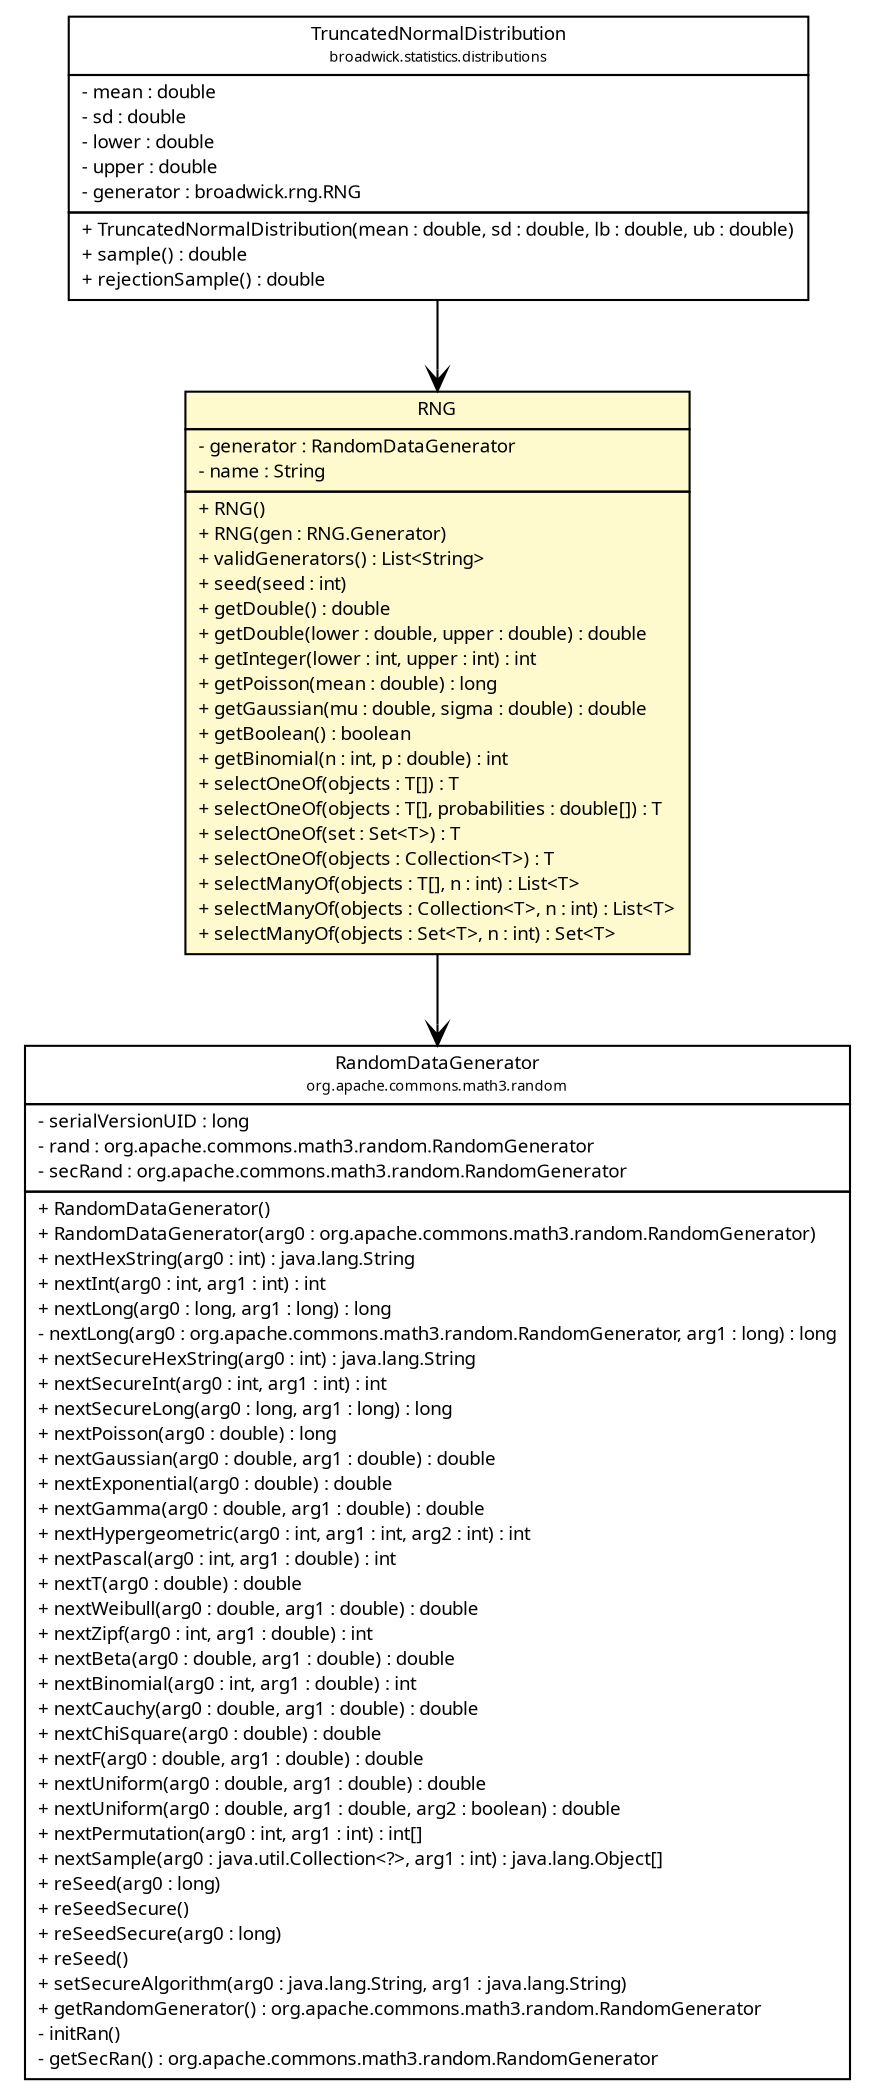 #!/usr/local/bin/dot
#
# Class diagram 
# Generated by UMLGraph version R5_6 (http://www.umlgraph.org/)
#

digraph G {
	edge [fontname="Trebuchet MS",fontsize=10,labelfontname="Trebuchet MS",labelfontsize=10];
	node [fontname="Trebuchet MS",fontsize=10,shape=plaintext];
	nodesep=0.25;
	ranksep=0.5;
	// broadwick.rng.RNG
	c22811 [label=<<table title="broadwick.rng.RNG" border="0" cellborder="1" cellspacing="0" cellpadding="2" port="p" bgcolor="lemonChiffon" href="./RNG.html">
		<tr><td><table border="0" cellspacing="0" cellpadding="1">
<tr><td align="center" balign="center"><font face="Trebuchet MS"> RNG </font></td></tr>
		</table></td></tr>
		<tr><td><table border="0" cellspacing="0" cellpadding="1">
<tr><td align="left" balign="left"> - generator : RandomDataGenerator </td></tr>
<tr><td align="left" balign="left"> - name : String </td></tr>
		</table></td></tr>
		<tr><td><table border="0" cellspacing="0" cellpadding="1">
<tr><td align="left" balign="left"> + RNG() </td></tr>
<tr><td align="left" balign="left"> + RNG(gen : RNG.Generator) </td></tr>
<tr><td align="left" balign="left"> + validGenerators() : List&lt;String&gt; </td></tr>
<tr><td align="left" balign="left"> + seed(seed : int) </td></tr>
<tr><td align="left" balign="left"> + getDouble() : double </td></tr>
<tr><td align="left" balign="left"> + getDouble(lower : double, upper : double) : double </td></tr>
<tr><td align="left" balign="left"> + getInteger(lower : int, upper : int) : int </td></tr>
<tr><td align="left" balign="left"> + getPoisson(mean : double) : long </td></tr>
<tr><td align="left" balign="left"> + getGaussian(mu : double, sigma : double) : double </td></tr>
<tr><td align="left" balign="left"> + getBoolean() : boolean </td></tr>
<tr><td align="left" balign="left"> + getBinomial(n : int, p : double) : int </td></tr>
<tr><td align="left" balign="left"> + selectOneOf(objects : T[]) : T </td></tr>
<tr><td align="left" balign="left"> + selectOneOf(objects : T[], probabilities : double[]) : T </td></tr>
<tr><td align="left" balign="left"> + selectOneOf(set : Set&lt;T&gt;) : T </td></tr>
<tr><td align="left" balign="left"> + selectOneOf(objects : Collection&lt;T&gt;) : T </td></tr>
<tr><td align="left" balign="left"> + selectManyOf(objects : T[], n : int) : List&lt;T&gt; </td></tr>
<tr><td align="left" balign="left"> + selectManyOf(objects : Collection&lt;T&gt;, n : int) : List&lt;T&gt; </td></tr>
<tr><td align="left" balign="left"> + selectManyOf(objects : Set&lt;T&gt;, n : int) : Set&lt;T&gt; </td></tr>
		</table></td></tr>
		</table>>, URL="./RNG.html", fontname="Trebuchet MS", fontcolor="black", fontsize=9.0];
	// broadwick.statistics.distributions.TruncatedNormalDistribution
	c22813 [label=<<table title="broadwick.statistics.distributions.TruncatedNormalDistribution" border="0" cellborder="1" cellspacing="0" cellpadding="2" port="p" href="../statistics/distributions/TruncatedNormalDistribution.html">
		<tr><td><table border="0" cellspacing="0" cellpadding="1">
<tr><td align="center" balign="center"><font face="Trebuchet MS"> TruncatedNormalDistribution </font></td></tr>
<tr><td align="center" balign="center"><font face="Trebuchet MS" point-size="7.0"> broadwick.statistics.distributions </font></td></tr>
		</table></td></tr>
		<tr><td><table border="0" cellspacing="0" cellpadding="1">
<tr><td align="left" balign="left"> - mean : double </td></tr>
<tr><td align="left" balign="left"> - sd : double </td></tr>
<tr><td align="left" balign="left"> - lower : double </td></tr>
<tr><td align="left" balign="left"> - upper : double </td></tr>
<tr><td align="left" balign="left"> - generator : broadwick.rng.RNG </td></tr>
		</table></td></tr>
		<tr><td><table border="0" cellspacing="0" cellpadding="1">
<tr><td align="left" balign="left"> + TruncatedNormalDistribution(mean : double, sd : double, lb : double, ub : double) </td></tr>
<tr><td align="left" balign="left"> + sample() : double </td></tr>
<tr><td align="left" balign="left"> + rejectionSample() : double </td></tr>
		</table></td></tr>
		</table>>, URL="../statistics/distributions/TruncatedNormalDistribution.html", fontname="Trebuchet MS", fontcolor="black", fontsize=9.0];
	// broadwick.rng.RNG NAVASSOC org.apache.commons.math3.random.RandomDataGenerator
	c22811:p -> c22870:p [taillabel="", label="", headlabel="", fontname="Trebuchet MS", fontcolor="black", fontsize=10.0, color="black", arrowhead=open];
	// broadwick.statistics.distributions.TruncatedNormalDistribution NAVASSOC broadwick.rng.RNG
	c22813:p -> c22811:p [taillabel="", label="", headlabel="", fontname="Trebuchet MS", fontcolor="black", fontsize=10.0, color="black", arrowhead=open];
	// org.apache.commons.math3.random.RandomDataGenerator
	c22870 [label=<<table title="org.apache.commons.math3.random.RandomDataGenerator" border="0" cellborder="1" cellspacing="0" cellpadding="2" port="p" href="http://java.sun.com/j2se/1.4.2/docs/api/org/apache/commons/math3/random/RandomDataGenerator.html">
		<tr><td><table border="0" cellspacing="0" cellpadding="1">
<tr><td align="center" balign="center"><font face="Trebuchet MS"> RandomDataGenerator </font></td></tr>
<tr><td align="center" balign="center"><font face="Trebuchet MS" point-size="7.0"> org.apache.commons.math3.random </font></td></tr>
		</table></td></tr>
		<tr><td><table border="0" cellspacing="0" cellpadding="1">
<tr><td align="left" balign="left"> - serialVersionUID : long </td></tr>
<tr><td align="left" balign="left"> - rand : org.apache.commons.math3.random.RandomGenerator </td></tr>
<tr><td align="left" balign="left"> - secRand : org.apache.commons.math3.random.RandomGenerator </td></tr>
		</table></td></tr>
		<tr><td><table border="0" cellspacing="0" cellpadding="1">
<tr><td align="left" balign="left"> + RandomDataGenerator() </td></tr>
<tr><td align="left" balign="left"> + RandomDataGenerator(arg0 : org.apache.commons.math3.random.RandomGenerator) </td></tr>
<tr><td align="left" balign="left"> + nextHexString(arg0 : int) : java.lang.String </td></tr>
<tr><td align="left" balign="left"> + nextInt(arg0 : int, arg1 : int) : int </td></tr>
<tr><td align="left" balign="left"> + nextLong(arg0 : long, arg1 : long) : long </td></tr>
<tr><td align="left" balign="left"> - nextLong(arg0 : org.apache.commons.math3.random.RandomGenerator, arg1 : long) : long </td></tr>
<tr><td align="left" balign="left"> + nextSecureHexString(arg0 : int) : java.lang.String </td></tr>
<tr><td align="left" balign="left"> + nextSecureInt(arg0 : int, arg1 : int) : int </td></tr>
<tr><td align="left" balign="left"> + nextSecureLong(arg0 : long, arg1 : long) : long </td></tr>
<tr><td align="left" balign="left"> + nextPoisson(arg0 : double) : long </td></tr>
<tr><td align="left" balign="left"> + nextGaussian(arg0 : double, arg1 : double) : double </td></tr>
<tr><td align="left" balign="left"> + nextExponential(arg0 : double) : double </td></tr>
<tr><td align="left" balign="left"> + nextGamma(arg0 : double, arg1 : double) : double </td></tr>
<tr><td align="left" balign="left"> + nextHypergeometric(arg0 : int, arg1 : int, arg2 : int) : int </td></tr>
<tr><td align="left" balign="left"> + nextPascal(arg0 : int, arg1 : double) : int </td></tr>
<tr><td align="left" balign="left"> + nextT(arg0 : double) : double </td></tr>
<tr><td align="left" balign="left"> + nextWeibull(arg0 : double, arg1 : double) : double </td></tr>
<tr><td align="left" balign="left"> + nextZipf(arg0 : int, arg1 : double) : int </td></tr>
<tr><td align="left" balign="left"> + nextBeta(arg0 : double, arg1 : double) : double </td></tr>
<tr><td align="left" balign="left"> + nextBinomial(arg0 : int, arg1 : double) : int </td></tr>
<tr><td align="left" balign="left"> + nextCauchy(arg0 : double, arg1 : double) : double </td></tr>
<tr><td align="left" balign="left"> + nextChiSquare(arg0 : double) : double </td></tr>
<tr><td align="left" balign="left"> + nextF(arg0 : double, arg1 : double) : double </td></tr>
<tr><td align="left" balign="left"> + nextUniform(arg0 : double, arg1 : double) : double </td></tr>
<tr><td align="left" balign="left"> + nextUniform(arg0 : double, arg1 : double, arg2 : boolean) : double </td></tr>
<tr><td align="left" balign="left"> + nextPermutation(arg0 : int, arg1 : int) : int[] </td></tr>
<tr><td align="left" balign="left"> + nextSample(arg0 : java.util.Collection&lt;?&gt;, arg1 : int) : java.lang.Object[] </td></tr>
<tr><td align="left" balign="left"> + reSeed(arg0 : long) </td></tr>
<tr><td align="left" balign="left"> + reSeedSecure() </td></tr>
<tr><td align="left" balign="left"> + reSeedSecure(arg0 : long) </td></tr>
<tr><td align="left" balign="left"> + reSeed() </td></tr>
<tr><td align="left" balign="left"> + setSecureAlgorithm(arg0 : java.lang.String, arg1 : java.lang.String) </td></tr>
<tr><td align="left" balign="left"> + getRandomGenerator() : org.apache.commons.math3.random.RandomGenerator </td></tr>
<tr><td align="left" balign="left"> - initRan() </td></tr>
<tr><td align="left" balign="left"> - getSecRan() : org.apache.commons.math3.random.RandomGenerator </td></tr>
		</table></td></tr>
		</table>>, URL="http://java.sun.com/j2se/1.4.2/docs/api/org/apache/commons/math3/random/RandomDataGenerator.html", fontname="Trebuchet MS", fontcolor="black", fontsize=9.0];
}

